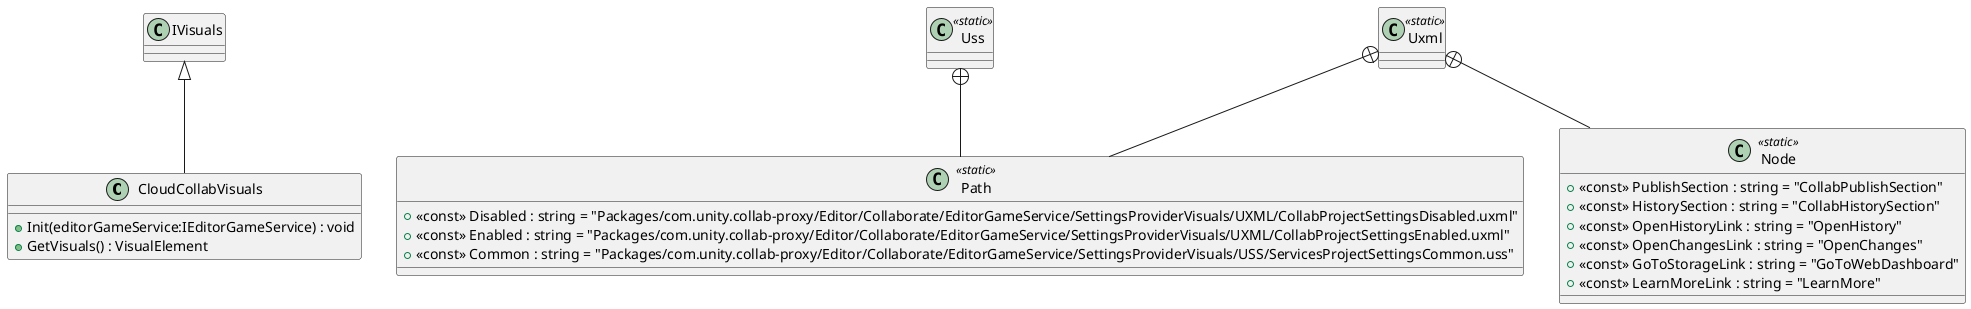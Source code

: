 @startuml
class CloudCollabVisuals {
    + Init(editorGameService:IEditorGameService) : void
    + GetVisuals() : VisualElement
}
class Uxml <<static>> {
}
class Uss <<static>> {
}
class Path <<static>> {
    + <<const>> Disabled : string = "Packages/com.unity.collab-proxy/Editor/Collaborate/EditorGameService/SettingsProviderVisuals/UXML/CollabProjectSettingsDisabled.uxml"
    + <<const>> Enabled : string = "Packages/com.unity.collab-proxy/Editor/Collaborate/EditorGameService/SettingsProviderVisuals/UXML/CollabProjectSettingsEnabled.uxml"
}
class Node <<static>> {
    + <<const>> PublishSection : string = "CollabPublishSection"
    + <<const>> HistorySection : string = "CollabHistorySection"
    + <<const>> OpenHistoryLink : string = "OpenHistory"
    + <<const>> OpenChangesLink : string = "OpenChanges"
    + <<const>> GoToStorageLink : string = "GoToWebDashboard"
    + <<const>> LearnMoreLink : string = "LearnMore"
}
class Path <<static>> {
    + <<const>> Common : string = "Packages/com.unity.collab-proxy/Editor/Collaborate/EditorGameService/SettingsProviderVisuals/USS/ServicesProjectSettingsCommon.uss"
}
IVisuals <|-- CloudCollabVisuals
Uxml +-- Path
Uxml +-- Node
Uss +-- Path
@enduml

